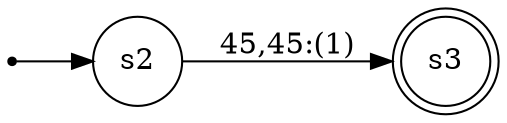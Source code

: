 
      digraph G {
        rankdir=LR;
        init [shape=point];
        node [shape = doublecircle];
        s3
        node [shape = circle];
        init -> s2;
        s2 -> s3 [label = "45,45:(1)"]}